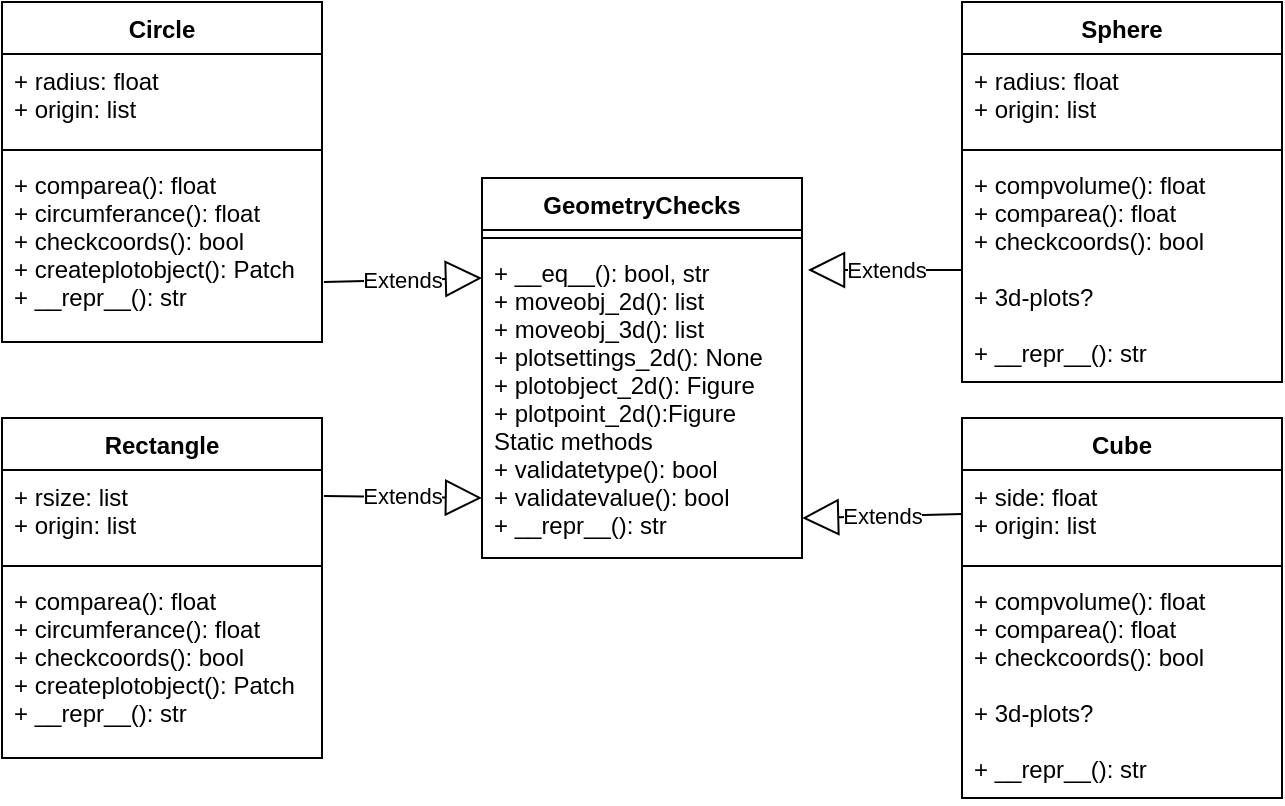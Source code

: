 <mxfile version="15.3.4" type="github">
  <diagram id="C5RBs43oDa-KdzZeNtuy" name="Page-1">
    <mxGraphModel dx="1422" dy="781" grid="1" gridSize="10" guides="1" tooltips="1" connect="1" arrows="1" fold="1" page="1" pageScale="1" pageWidth="827" pageHeight="1169" math="0" shadow="0">
      <root>
        <mxCell id="WIyWlLk6GJQsqaUBKTNV-0" />
        <mxCell id="WIyWlLk6GJQsqaUBKTNV-1" parent="WIyWlLk6GJQsqaUBKTNV-0" />
        <mxCell id="X3MB3wf28BcrDCyUmtVt-0" value="GeometryChecks" style="swimlane;fontStyle=1;align=center;verticalAlign=top;childLayout=stackLayout;horizontal=1;startSize=26;horizontalStack=0;resizeParent=1;resizeParentMax=0;resizeLast=0;collapsible=1;marginBottom=0;hachureGap=4;pointerEvents=0;" vertex="1" parent="WIyWlLk6GJQsqaUBKTNV-1">
          <mxGeometry x="340" y="160" width="160" height="190" as="geometry" />
        </mxCell>
        <mxCell id="X3MB3wf28BcrDCyUmtVt-2" value="" style="line;strokeWidth=1;fillColor=none;align=left;verticalAlign=middle;spacingTop=-1;spacingLeft=3;spacingRight=3;rotatable=0;labelPosition=right;points=[];portConstraint=eastwest;" vertex="1" parent="X3MB3wf28BcrDCyUmtVt-0">
          <mxGeometry y="26" width="160" height="8" as="geometry" />
        </mxCell>
        <mxCell id="X3MB3wf28BcrDCyUmtVt-3" value="+ __eq__(): bool, str&#xa;+ moveobj_2d(): list&#xa;+ moveobj_3d(): list&#xa;+ plotsettings_2d(): None&#xa;+ plotobject_2d(): Figure&#xa;+ plotpoint_2d():Figure&#xa;Static methods&#xa;+ validatetype(): bool&#xa;+ validatevalue(): bool&#xa;+ __repr__(): str" style="text;strokeColor=none;fillColor=none;align=left;verticalAlign=top;spacingLeft=4;spacingRight=4;overflow=hidden;rotatable=0;points=[[0,0.5],[1,0.5]];portConstraint=eastwest;" vertex="1" parent="X3MB3wf28BcrDCyUmtVt-0">
          <mxGeometry y="34" width="160" height="156" as="geometry" />
        </mxCell>
        <mxCell id="X3MB3wf28BcrDCyUmtVt-4" value="Circle" style="swimlane;fontStyle=1;align=center;verticalAlign=top;childLayout=stackLayout;horizontal=1;startSize=26;horizontalStack=0;resizeParent=1;resizeParentMax=0;resizeLast=0;collapsible=1;marginBottom=0;hachureGap=4;pointerEvents=0;" vertex="1" parent="WIyWlLk6GJQsqaUBKTNV-1">
          <mxGeometry x="100" y="72" width="160" height="170" as="geometry" />
        </mxCell>
        <mxCell id="X3MB3wf28BcrDCyUmtVt-5" value="+ radius: float&#xa;+ origin: list" style="text;strokeColor=none;fillColor=none;align=left;verticalAlign=top;spacingLeft=4;spacingRight=4;overflow=hidden;rotatable=0;points=[[0,0.5],[1,0.5]];portConstraint=eastwest;" vertex="1" parent="X3MB3wf28BcrDCyUmtVt-4">
          <mxGeometry y="26" width="160" height="44" as="geometry" />
        </mxCell>
        <mxCell id="X3MB3wf28BcrDCyUmtVt-6" value="" style="line;strokeWidth=1;fillColor=none;align=left;verticalAlign=middle;spacingTop=-1;spacingLeft=3;spacingRight=3;rotatable=0;labelPosition=right;points=[];portConstraint=eastwest;" vertex="1" parent="X3MB3wf28BcrDCyUmtVt-4">
          <mxGeometry y="70" width="160" height="8" as="geometry" />
        </mxCell>
        <mxCell id="X3MB3wf28BcrDCyUmtVt-7" value="+ comparea(): float&#xa;+ circumferance(): float&#xa;+ checkcoords(): bool&#xa;+ createplotobject(): Patch&#xa;+ __repr__(): str" style="text;strokeColor=none;fillColor=none;align=left;verticalAlign=top;spacingLeft=4;spacingRight=4;overflow=hidden;rotatable=0;points=[[0,0.5],[1,0.5]];portConstraint=eastwest;" vertex="1" parent="X3MB3wf28BcrDCyUmtVt-4">
          <mxGeometry y="78" width="160" height="92" as="geometry" />
        </mxCell>
        <mxCell id="X3MB3wf28BcrDCyUmtVt-8" value="Rectangle" style="swimlane;fontStyle=1;align=center;verticalAlign=top;childLayout=stackLayout;horizontal=1;startSize=26;horizontalStack=0;resizeParent=1;resizeParentMax=0;resizeLast=0;collapsible=1;marginBottom=0;hachureGap=4;pointerEvents=0;" vertex="1" parent="WIyWlLk6GJQsqaUBKTNV-1">
          <mxGeometry x="100" y="280" width="160" height="170" as="geometry" />
        </mxCell>
        <mxCell id="X3MB3wf28BcrDCyUmtVt-9" value="+ rsize: list&#xa;+ origin: list" style="text;strokeColor=none;fillColor=none;align=left;verticalAlign=top;spacingLeft=4;spacingRight=4;overflow=hidden;rotatable=0;points=[[0,0.5],[1,0.5]];portConstraint=eastwest;" vertex="1" parent="X3MB3wf28BcrDCyUmtVt-8">
          <mxGeometry y="26" width="160" height="44" as="geometry" />
        </mxCell>
        <mxCell id="X3MB3wf28BcrDCyUmtVt-10" value="" style="line;strokeWidth=1;fillColor=none;align=left;verticalAlign=middle;spacingTop=-1;spacingLeft=3;spacingRight=3;rotatable=0;labelPosition=right;points=[];portConstraint=eastwest;" vertex="1" parent="X3MB3wf28BcrDCyUmtVt-8">
          <mxGeometry y="70" width="160" height="8" as="geometry" />
        </mxCell>
        <mxCell id="X3MB3wf28BcrDCyUmtVt-11" value="+ comparea(): float&#xa;+ circumferance(): float&#xa;+ checkcoords(): bool&#xa;+ createplotobject(): Patch&#xa;+ __repr__(): str" style="text;strokeColor=none;fillColor=none;align=left;verticalAlign=top;spacingLeft=4;spacingRight=4;overflow=hidden;rotatable=0;points=[[0,0.5],[1,0.5]];portConstraint=eastwest;" vertex="1" parent="X3MB3wf28BcrDCyUmtVt-8">
          <mxGeometry y="78" width="160" height="92" as="geometry" />
        </mxCell>
        <mxCell id="X3MB3wf28BcrDCyUmtVt-12" value="Sphere" style="swimlane;fontStyle=1;align=center;verticalAlign=top;childLayout=stackLayout;horizontal=1;startSize=26;horizontalStack=0;resizeParent=1;resizeParentMax=0;resizeLast=0;collapsible=1;marginBottom=0;hachureGap=4;pointerEvents=0;" vertex="1" parent="WIyWlLk6GJQsqaUBKTNV-1">
          <mxGeometry x="580" y="72" width="160" height="190" as="geometry" />
        </mxCell>
        <mxCell id="X3MB3wf28BcrDCyUmtVt-13" value="+ radius: float&#xa;+ origin: list" style="text;strokeColor=none;fillColor=none;align=left;verticalAlign=top;spacingLeft=4;spacingRight=4;overflow=hidden;rotatable=0;points=[[0,0.5],[1,0.5]];portConstraint=eastwest;" vertex="1" parent="X3MB3wf28BcrDCyUmtVt-12">
          <mxGeometry y="26" width="160" height="44" as="geometry" />
        </mxCell>
        <mxCell id="X3MB3wf28BcrDCyUmtVt-14" value="" style="line;strokeWidth=1;fillColor=none;align=left;verticalAlign=middle;spacingTop=-1;spacingLeft=3;spacingRight=3;rotatable=0;labelPosition=right;points=[];portConstraint=eastwest;" vertex="1" parent="X3MB3wf28BcrDCyUmtVt-12">
          <mxGeometry y="70" width="160" height="8" as="geometry" />
        </mxCell>
        <mxCell id="X3MB3wf28BcrDCyUmtVt-15" value="+ compvolume(): float&#xa;+ comparea(): float&#xa;+ checkcoords(): bool&#xa;&#xa;+ 3d-plots?&#xa;&#xa;+ __repr__(): str" style="text;strokeColor=none;fillColor=none;align=left;verticalAlign=top;spacingLeft=4;spacingRight=4;overflow=hidden;rotatable=0;points=[[0,0.5],[1,0.5]];portConstraint=eastwest;" vertex="1" parent="X3MB3wf28BcrDCyUmtVt-12">
          <mxGeometry y="78" width="160" height="112" as="geometry" />
        </mxCell>
        <mxCell id="X3MB3wf28BcrDCyUmtVt-16" value="Cube" style="swimlane;fontStyle=1;align=center;verticalAlign=top;childLayout=stackLayout;horizontal=1;startSize=26;horizontalStack=0;resizeParent=1;resizeParentMax=0;resizeLast=0;collapsible=1;marginBottom=0;hachureGap=4;pointerEvents=0;" vertex="1" parent="WIyWlLk6GJQsqaUBKTNV-1">
          <mxGeometry x="580" y="280" width="160" height="190" as="geometry" />
        </mxCell>
        <mxCell id="X3MB3wf28BcrDCyUmtVt-17" value="+ side: float&#xa;+ origin: list" style="text;strokeColor=none;fillColor=none;align=left;verticalAlign=top;spacingLeft=4;spacingRight=4;overflow=hidden;rotatable=0;points=[[0,0.5],[1,0.5]];portConstraint=eastwest;" vertex="1" parent="X3MB3wf28BcrDCyUmtVt-16">
          <mxGeometry y="26" width="160" height="44" as="geometry" />
        </mxCell>
        <mxCell id="X3MB3wf28BcrDCyUmtVt-18" value="" style="line;strokeWidth=1;fillColor=none;align=left;verticalAlign=middle;spacingTop=-1;spacingLeft=3;spacingRight=3;rotatable=0;labelPosition=right;points=[];portConstraint=eastwest;" vertex="1" parent="X3MB3wf28BcrDCyUmtVt-16">
          <mxGeometry y="70" width="160" height="8" as="geometry" />
        </mxCell>
        <mxCell id="X3MB3wf28BcrDCyUmtVt-19" value="+ compvolume(): float&#xa;+ comparea(): float&#xa;+ checkcoords(): bool&#xa;&#xa;+ 3d-plots?&#xa;&#xa;+ __repr__(): str" style="text;strokeColor=none;fillColor=none;align=left;verticalAlign=top;spacingLeft=4;spacingRight=4;overflow=hidden;rotatable=0;points=[[0,0.5],[1,0.5]];portConstraint=eastwest;" vertex="1" parent="X3MB3wf28BcrDCyUmtVt-16">
          <mxGeometry y="78" width="160" height="112" as="geometry" />
        </mxCell>
        <mxCell id="X3MB3wf28BcrDCyUmtVt-20" value="Extends" style="endArrow=block;endSize=16;endFill=0;html=1;sourcePerimeterSpacing=8;targetPerimeterSpacing=8;exitX=1.006;exitY=0.674;exitDx=0;exitDy=0;exitPerimeter=0;" edge="1" parent="WIyWlLk6GJQsqaUBKTNV-1" source="X3MB3wf28BcrDCyUmtVt-7">
          <mxGeometry width="160" relative="1" as="geometry">
            <mxPoint x="280" y="210" as="sourcePoint" />
            <mxPoint x="340" y="210" as="targetPoint" />
          </mxGeometry>
        </mxCell>
        <mxCell id="X3MB3wf28BcrDCyUmtVt-21" value="Extends" style="endArrow=block;endSize=16;endFill=0;html=1;sourcePerimeterSpacing=8;targetPerimeterSpacing=8;exitX=1.006;exitY=0.295;exitDx=0;exitDy=0;exitPerimeter=0;" edge="1" parent="WIyWlLk6GJQsqaUBKTNV-1" source="X3MB3wf28BcrDCyUmtVt-9">
          <mxGeometry width="160" relative="1" as="geometry">
            <mxPoint x="280" y="320" as="sourcePoint" />
            <mxPoint x="340" y="320" as="targetPoint" />
          </mxGeometry>
        </mxCell>
        <mxCell id="X3MB3wf28BcrDCyUmtVt-22" value="Extends" style="endArrow=block;endSize=16;endFill=0;html=1;sourcePerimeterSpacing=8;targetPerimeterSpacing=8;exitX=0;exitY=0.5;exitDx=0;exitDy=0;" edge="1" parent="WIyWlLk6GJQsqaUBKTNV-1" source="X3MB3wf28BcrDCyUmtVt-15">
          <mxGeometry width="160" relative="1" as="geometry">
            <mxPoint x="576" y="216" as="sourcePoint" />
            <mxPoint x="503" y="206" as="targetPoint" />
          </mxGeometry>
        </mxCell>
        <mxCell id="X3MB3wf28BcrDCyUmtVt-23" value="Extends" style="endArrow=block;endSize=16;endFill=0;html=1;sourcePerimeterSpacing=8;targetPerimeterSpacing=8;exitX=0;exitY=0.5;exitDx=0;exitDy=0;entryX=1;entryY=0.872;entryDx=0;entryDy=0;entryPerimeter=0;" edge="1" parent="WIyWlLk6GJQsqaUBKTNV-1" source="X3MB3wf28BcrDCyUmtVt-17" target="X3MB3wf28BcrDCyUmtVt-3">
          <mxGeometry width="160" relative="1" as="geometry">
            <mxPoint x="577" y="320" as="sourcePoint" />
            <mxPoint x="500" y="320" as="targetPoint" />
          </mxGeometry>
        </mxCell>
      </root>
    </mxGraphModel>
  </diagram>
</mxfile>
